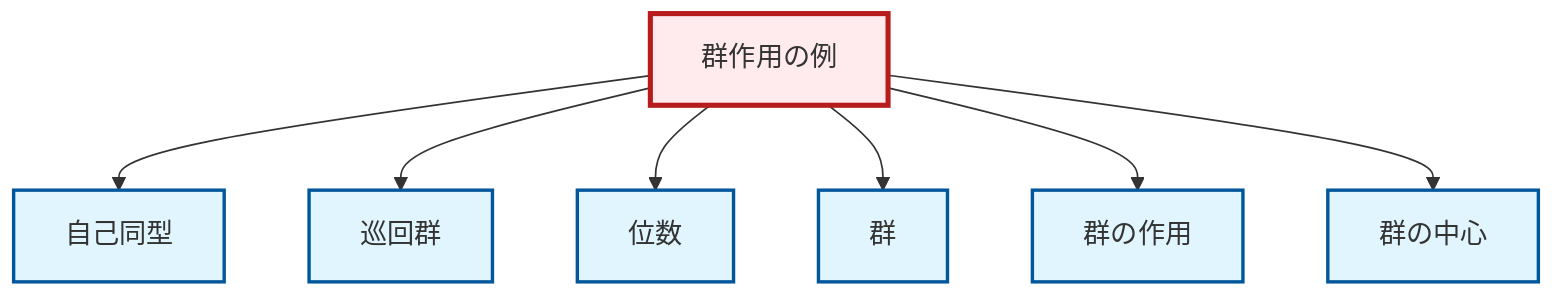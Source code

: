 graph TD
    classDef definition fill:#e1f5fe,stroke:#01579b,stroke-width:2px
    classDef theorem fill:#f3e5f5,stroke:#4a148c,stroke-width:2px
    classDef axiom fill:#fff3e0,stroke:#e65100,stroke-width:2px
    classDef example fill:#e8f5e9,stroke:#1b5e20,stroke-width:2px
    classDef current fill:#ffebee,stroke:#b71c1c,stroke-width:3px
    def-group-action["群の作用"]:::definition
    def-group["群"]:::definition
    def-center-of-group["群の中心"]:::definition
    ex-group-action-examples["群作用の例"]:::example
    def-automorphism["自己同型"]:::definition
    def-cyclic-group["巡回群"]:::definition
    def-order["位数"]:::definition
    ex-group-action-examples --> def-automorphism
    ex-group-action-examples --> def-cyclic-group
    ex-group-action-examples --> def-order
    ex-group-action-examples --> def-group
    ex-group-action-examples --> def-group-action
    ex-group-action-examples --> def-center-of-group
    class ex-group-action-examples current